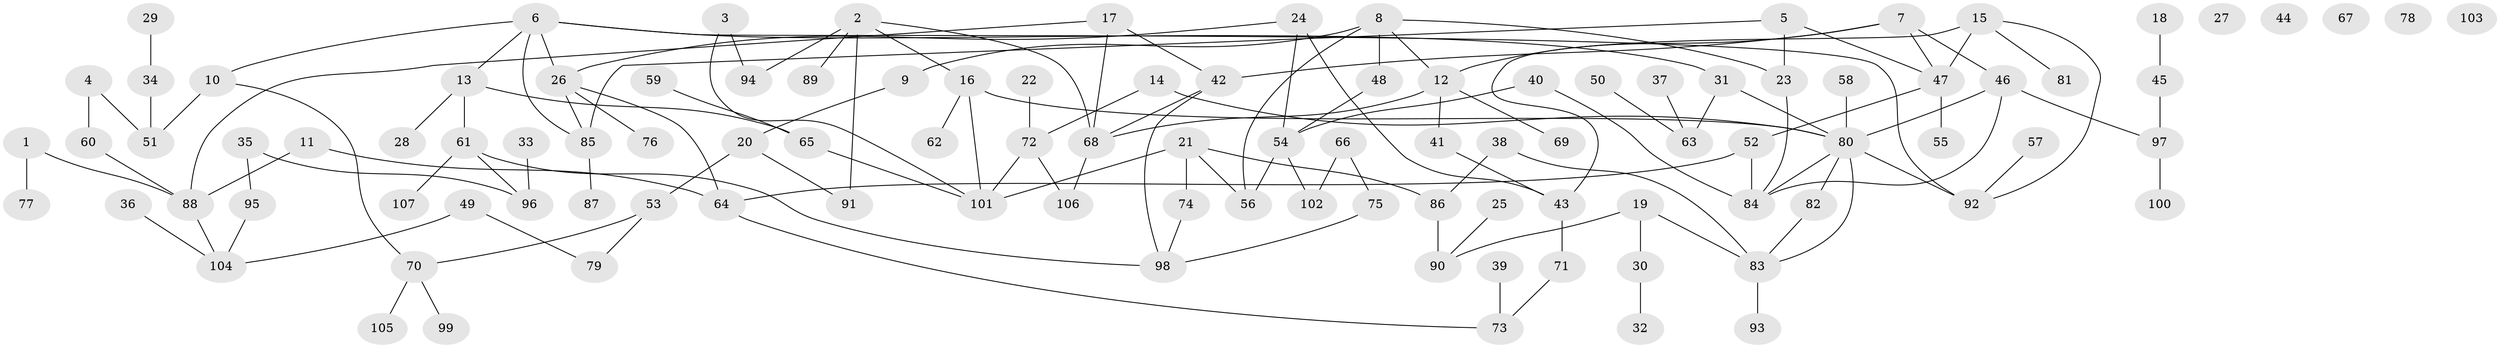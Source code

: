 // Generated by graph-tools (version 1.1) at 2025/33/03/09/25 02:33:22]
// undirected, 107 vertices, 136 edges
graph export_dot {
graph [start="1"]
  node [color=gray90,style=filled];
  1;
  2;
  3;
  4;
  5;
  6;
  7;
  8;
  9;
  10;
  11;
  12;
  13;
  14;
  15;
  16;
  17;
  18;
  19;
  20;
  21;
  22;
  23;
  24;
  25;
  26;
  27;
  28;
  29;
  30;
  31;
  32;
  33;
  34;
  35;
  36;
  37;
  38;
  39;
  40;
  41;
  42;
  43;
  44;
  45;
  46;
  47;
  48;
  49;
  50;
  51;
  52;
  53;
  54;
  55;
  56;
  57;
  58;
  59;
  60;
  61;
  62;
  63;
  64;
  65;
  66;
  67;
  68;
  69;
  70;
  71;
  72;
  73;
  74;
  75;
  76;
  77;
  78;
  79;
  80;
  81;
  82;
  83;
  84;
  85;
  86;
  87;
  88;
  89;
  90;
  91;
  92;
  93;
  94;
  95;
  96;
  97;
  98;
  99;
  100;
  101;
  102;
  103;
  104;
  105;
  106;
  107;
  1 -- 77;
  1 -- 88;
  2 -- 16;
  2 -- 68;
  2 -- 89;
  2 -- 91;
  2 -- 94;
  3 -- 94;
  3 -- 101;
  4 -- 51;
  4 -- 60;
  5 -- 23;
  5 -- 47;
  5 -- 85;
  6 -- 10;
  6 -- 13;
  6 -- 26;
  6 -- 31;
  6 -- 85;
  6 -- 92;
  7 -- 12;
  7 -- 42;
  7 -- 46;
  7 -- 47;
  8 -- 9;
  8 -- 12;
  8 -- 23;
  8 -- 48;
  8 -- 56;
  9 -- 20;
  10 -- 51;
  10 -- 70;
  11 -- 64;
  11 -- 88;
  12 -- 41;
  12 -- 68;
  12 -- 69;
  13 -- 28;
  13 -- 61;
  13 -- 65;
  14 -- 72;
  14 -- 80;
  15 -- 43;
  15 -- 47;
  15 -- 81;
  15 -- 92;
  16 -- 62;
  16 -- 80;
  16 -- 101;
  17 -- 42;
  17 -- 68;
  17 -- 88;
  18 -- 45;
  19 -- 30;
  19 -- 83;
  19 -- 90;
  20 -- 53;
  20 -- 91;
  21 -- 56;
  21 -- 74;
  21 -- 86;
  21 -- 101;
  22 -- 72;
  23 -- 84;
  24 -- 26;
  24 -- 43;
  24 -- 54;
  25 -- 90;
  26 -- 64;
  26 -- 76;
  26 -- 85;
  29 -- 34;
  30 -- 32;
  31 -- 63;
  31 -- 80;
  33 -- 96;
  34 -- 51;
  35 -- 95;
  35 -- 96;
  36 -- 104;
  37 -- 63;
  38 -- 83;
  38 -- 86;
  39 -- 73;
  40 -- 54;
  40 -- 84;
  41 -- 43;
  42 -- 68;
  42 -- 98;
  43 -- 71;
  45 -- 97;
  46 -- 80;
  46 -- 84;
  46 -- 97;
  47 -- 52;
  47 -- 55;
  48 -- 54;
  49 -- 79;
  49 -- 104;
  50 -- 63;
  52 -- 64;
  52 -- 84;
  53 -- 70;
  53 -- 79;
  54 -- 56;
  54 -- 102;
  57 -- 92;
  58 -- 80;
  59 -- 65;
  60 -- 88;
  61 -- 96;
  61 -- 98;
  61 -- 107;
  64 -- 73;
  65 -- 101;
  66 -- 75;
  66 -- 102;
  68 -- 106;
  70 -- 99;
  70 -- 105;
  71 -- 73;
  72 -- 101;
  72 -- 106;
  74 -- 98;
  75 -- 98;
  80 -- 82;
  80 -- 83;
  80 -- 84;
  80 -- 92;
  82 -- 83;
  83 -- 93;
  85 -- 87;
  86 -- 90;
  88 -- 104;
  95 -- 104;
  97 -- 100;
}
